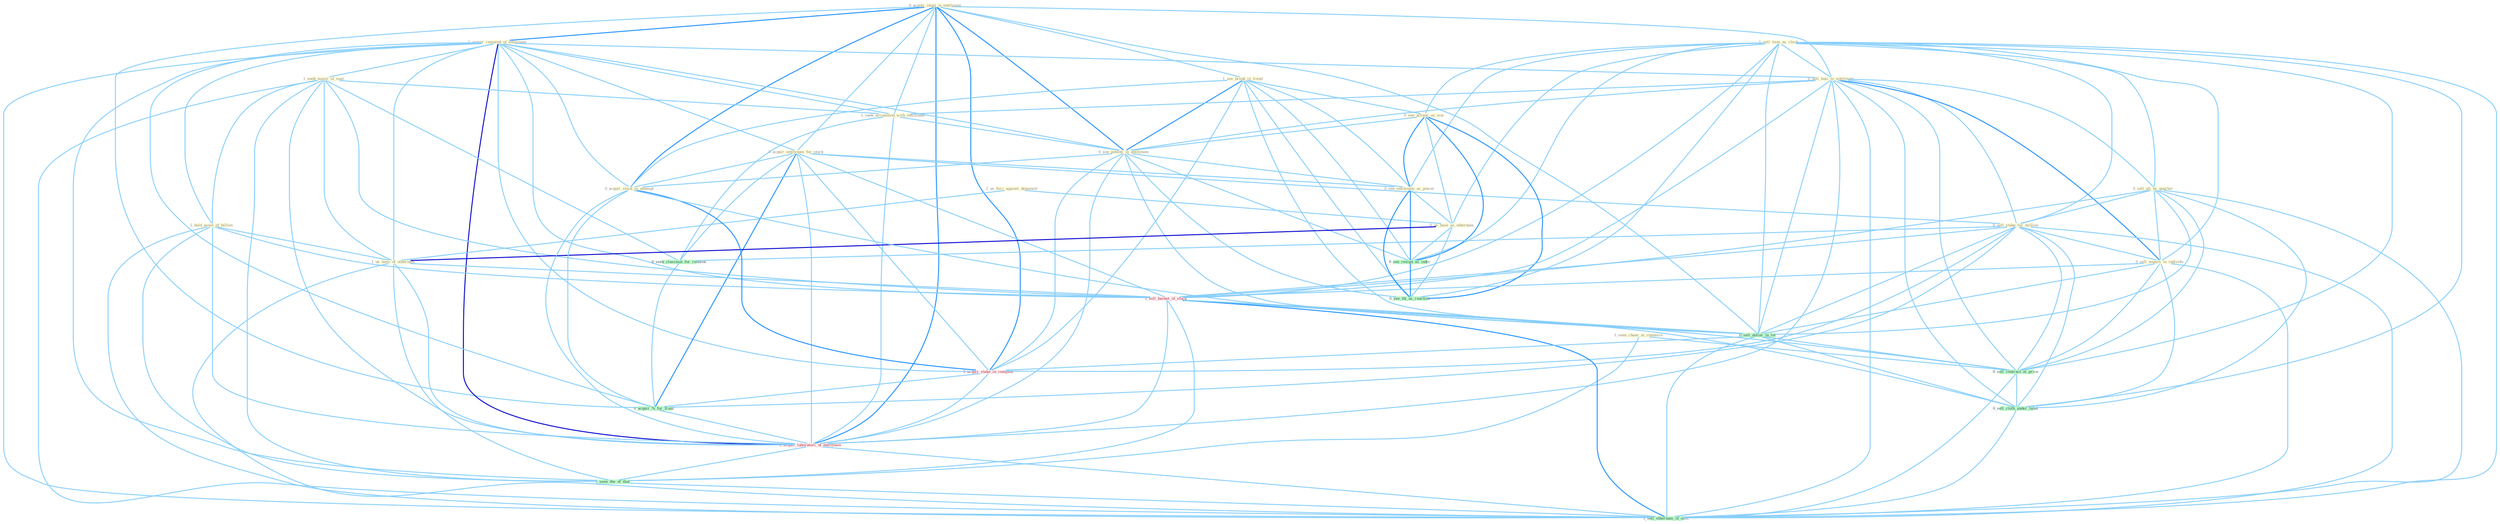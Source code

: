 Graph G{ 
    node
    [shape=polygon,style=filled,width=.5,height=.06,color="#BDFCC9",fixedsize=true,fontsize=4,
    fontcolor="#2f4f4f"];
    {node
    [color="#ffffe0", fontcolor="#8b7d6b"] "0_acquir_imag_in_entitynam " "1_acquir_remaind_of_entitynam " "1_see_break_in_trend " "1_sell_item_as_clock " "1_us_forc_against_demonstr " "1_seek_major_of_seat " "0_acquir_entitynam_for_stock " "0_see_allianc_as_wai " "0_sell_busi_to_entitynam " "1_seek_accommod_with_entitynam " "0_sell_all_by_quarter " "0_sell_stake_for_million " "1_hold_asset_of_billion " "0_see_potenti_in_entitynam " "0_see_entitynam_as_power " "0_us_base_as_othernum " "1_us_base_of_othernum " "0_sell_annuiti_to_individu " "0_acquir_stock_in_attempt " "1_seen_chanc_at_commiss "}
{node [color="#fff0f5", fontcolor="#b22222"] "1_sell_basket_of_stock " "1_acquir_stake_in_compani " "1_acquir_laboratori_of_entitynam "}
edge [color="#B0E2FF"];

	"0_acquir_imag_in_entitynam " -- "1_acquir_remaind_of_entitynam " [w="2", color="#1e90ff" , len=0.8];
	"0_acquir_imag_in_entitynam " -- "1_see_break_in_trend " [w="1", color="#87cefa" ];
	"0_acquir_imag_in_entitynam " -- "0_acquir_entitynam_for_stock " [w="1", color="#87cefa" ];
	"0_acquir_imag_in_entitynam " -- "0_sell_busi_to_entitynam " [w="1", color="#87cefa" ];
	"0_acquir_imag_in_entitynam " -- "1_seek_accommod_with_entitynam " [w="1", color="#87cefa" ];
	"0_acquir_imag_in_entitynam " -- "0_see_potenti_in_entitynam " [w="2", color="#1e90ff" , len=0.8];
	"0_acquir_imag_in_entitynam " -- "0_acquir_stock_in_attempt " [w="2", color="#1e90ff" , len=0.8];
	"0_acquir_imag_in_entitynam " -- "0_sell_dollar_in_lot " [w="1", color="#87cefa" ];
	"0_acquir_imag_in_entitynam " -- "1_acquir_stake_in_compani " [w="2", color="#1e90ff" , len=0.8];
	"0_acquir_imag_in_entitynam " -- "0_acquir_%_for_franc " [w="1", color="#87cefa" ];
	"0_acquir_imag_in_entitynam " -- "1_acquir_laboratori_of_entitynam " [w="2", color="#1e90ff" , len=0.8];
	"1_acquir_remaind_of_entitynam " -- "1_seek_major_of_seat " [w="1", color="#87cefa" ];
	"1_acquir_remaind_of_entitynam " -- "0_acquir_entitynam_for_stock " [w="1", color="#87cefa" ];
	"1_acquir_remaind_of_entitynam " -- "0_sell_busi_to_entitynam " [w="1", color="#87cefa" ];
	"1_acquir_remaind_of_entitynam " -- "1_seek_accommod_with_entitynam " [w="1", color="#87cefa" ];
	"1_acquir_remaind_of_entitynam " -- "1_hold_asset_of_billion " [w="1", color="#87cefa" ];
	"1_acquir_remaind_of_entitynam " -- "0_see_potenti_in_entitynam " [w="1", color="#87cefa" ];
	"1_acquir_remaind_of_entitynam " -- "1_us_base_of_othernum " [w="1", color="#87cefa" ];
	"1_acquir_remaind_of_entitynam " -- "0_acquir_stock_in_attempt " [w="1", color="#87cefa" ];
	"1_acquir_remaind_of_entitynam " -- "1_sell_basket_of_stock " [w="1", color="#87cefa" ];
	"1_acquir_remaind_of_entitynam " -- "1_acquir_stake_in_compani " [w="1", color="#87cefa" ];
	"1_acquir_remaind_of_entitynam " -- "0_acquir_%_for_franc " [w="1", color="#87cefa" ];
	"1_acquir_remaind_of_entitynam " -- "1_acquir_laboratori_of_entitynam " [w="3", color="#0000cd" , len=0.6];
	"1_acquir_remaind_of_entitynam " -- "1_seen_the_of_that " [w="1", color="#87cefa" ];
	"1_acquir_remaind_of_entitynam " -- "1_sell_othernum_of_offic " [w="1", color="#87cefa" ];
	"1_see_break_in_trend " -- "0_see_allianc_as_wai " [w="1", color="#87cefa" ];
	"1_see_break_in_trend " -- "0_see_potenti_in_entitynam " [w="2", color="#1e90ff" , len=0.8];
	"1_see_break_in_trend " -- "0_see_entitynam_as_power " [w="1", color="#87cefa" ];
	"1_see_break_in_trend " -- "0_acquir_stock_in_attempt " [w="1", color="#87cefa" ];
	"1_see_break_in_trend " -- "0_sell_dollar_in_lot " [w="1", color="#87cefa" ];
	"1_see_break_in_trend " -- "0_see_resign_as_indic " [w="1", color="#87cefa" ];
	"1_see_break_in_trend " -- "1_acquir_stake_in_compani " [w="1", color="#87cefa" ];
	"1_see_break_in_trend " -- "0_see_thi_as_reaction " [w="1", color="#87cefa" ];
	"1_sell_item_as_clock " -- "0_see_allianc_as_wai " [w="1", color="#87cefa" ];
	"1_sell_item_as_clock " -- "0_sell_busi_to_entitynam " [w="1", color="#87cefa" ];
	"1_sell_item_as_clock " -- "0_sell_all_by_quarter " [w="1", color="#87cefa" ];
	"1_sell_item_as_clock " -- "0_sell_stake_for_million " [w="1", color="#87cefa" ];
	"1_sell_item_as_clock " -- "0_see_entitynam_as_power " [w="1", color="#87cefa" ];
	"1_sell_item_as_clock " -- "0_us_base_as_othernum " [w="1", color="#87cefa" ];
	"1_sell_item_as_clock " -- "0_sell_annuiti_to_individu " [w="1", color="#87cefa" ];
	"1_sell_item_as_clock " -- "1_sell_basket_of_stock " [w="1", color="#87cefa" ];
	"1_sell_item_as_clock " -- "0_sell_dollar_in_lot " [w="1", color="#87cefa" ];
	"1_sell_item_as_clock " -- "0_see_resign_as_indic " [w="1", color="#87cefa" ];
	"1_sell_item_as_clock " -- "0_sell_contract_at_price " [w="1", color="#87cefa" ];
	"1_sell_item_as_clock " -- "0_sell_cloth_under_label " [w="1", color="#87cefa" ];
	"1_sell_item_as_clock " -- "1_sell_othernum_of_offic " [w="1", color="#87cefa" ];
	"1_sell_item_as_clock " -- "0_see_thi_as_reaction " [w="1", color="#87cefa" ];
	"1_us_forc_against_demonstr " -- "0_us_base_as_othernum " [w="1", color="#87cefa" ];
	"1_us_forc_against_demonstr " -- "1_us_base_of_othernum " [w="1", color="#87cefa" ];
	"1_seek_major_of_seat " -- "1_seek_accommod_with_entitynam " [w="1", color="#87cefa" ];
	"1_seek_major_of_seat " -- "1_hold_asset_of_billion " [w="1", color="#87cefa" ];
	"1_seek_major_of_seat " -- "1_us_base_of_othernum " [w="1", color="#87cefa" ];
	"1_seek_major_of_seat " -- "0_seek_classmat_for_reunion " [w="1", color="#87cefa" ];
	"1_seek_major_of_seat " -- "1_sell_basket_of_stock " [w="1", color="#87cefa" ];
	"1_seek_major_of_seat " -- "1_acquir_laboratori_of_entitynam " [w="1", color="#87cefa" ];
	"1_seek_major_of_seat " -- "1_seen_the_of_that " [w="1", color="#87cefa" ];
	"1_seek_major_of_seat " -- "1_sell_othernum_of_offic " [w="1", color="#87cefa" ];
	"0_acquir_entitynam_for_stock " -- "0_sell_stake_for_million " [w="1", color="#87cefa" ];
	"0_acquir_entitynam_for_stock " -- "0_see_entitynam_as_power " [w="1", color="#87cefa" ];
	"0_acquir_entitynam_for_stock " -- "0_acquir_stock_in_attempt " [w="1", color="#87cefa" ];
	"0_acquir_entitynam_for_stock " -- "0_seek_classmat_for_reunion " [w="1", color="#87cefa" ];
	"0_acquir_entitynam_for_stock " -- "1_sell_basket_of_stock " [w="1", color="#87cefa" ];
	"0_acquir_entitynam_for_stock " -- "1_acquir_stake_in_compani " [w="1", color="#87cefa" ];
	"0_acquir_entitynam_for_stock " -- "0_acquir_%_for_franc " [w="2", color="#1e90ff" , len=0.8];
	"0_acquir_entitynam_for_stock " -- "1_acquir_laboratori_of_entitynam " [w="1", color="#87cefa" ];
	"0_see_allianc_as_wai " -- "0_see_potenti_in_entitynam " [w="1", color="#87cefa" ];
	"0_see_allianc_as_wai " -- "0_see_entitynam_as_power " [w="2", color="#1e90ff" , len=0.8];
	"0_see_allianc_as_wai " -- "0_us_base_as_othernum " [w="1", color="#87cefa" ];
	"0_see_allianc_as_wai " -- "0_see_resign_as_indic " [w="2", color="#1e90ff" , len=0.8];
	"0_see_allianc_as_wai " -- "0_see_thi_as_reaction " [w="2", color="#1e90ff" , len=0.8];
	"0_sell_busi_to_entitynam " -- "1_seek_accommod_with_entitynam " [w="1", color="#87cefa" ];
	"0_sell_busi_to_entitynam " -- "0_sell_all_by_quarter " [w="1", color="#87cefa" ];
	"0_sell_busi_to_entitynam " -- "0_sell_stake_for_million " [w="1", color="#87cefa" ];
	"0_sell_busi_to_entitynam " -- "0_see_potenti_in_entitynam " [w="1", color="#87cefa" ];
	"0_sell_busi_to_entitynam " -- "0_sell_annuiti_to_individu " [w="2", color="#1e90ff" , len=0.8];
	"0_sell_busi_to_entitynam " -- "1_sell_basket_of_stock " [w="1", color="#87cefa" ];
	"0_sell_busi_to_entitynam " -- "0_sell_dollar_in_lot " [w="1", color="#87cefa" ];
	"0_sell_busi_to_entitynam " -- "0_sell_contract_at_price " [w="1", color="#87cefa" ];
	"0_sell_busi_to_entitynam " -- "1_acquir_laboratori_of_entitynam " [w="1", color="#87cefa" ];
	"0_sell_busi_to_entitynam " -- "0_sell_cloth_under_label " [w="1", color="#87cefa" ];
	"0_sell_busi_to_entitynam " -- "1_sell_othernum_of_offic " [w="1", color="#87cefa" ];
	"1_seek_accommod_with_entitynam " -- "0_see_potenti_in_entitynam " [w="1", color="#87cefa" ];
	"1_seek_accommod_with_entitynam " -- "0_seek_classmat_for_reunion " [w="1", color="#87cefa" ];
	"1_seek_accommod_with_entitynam " -- "1_acquir_laboratori_of_entitynam " [w="1", color="#87cefa" ];
	"0_sell_all_by_quarter " -- "0_sell_stake_for_million " [w="1", color="#87cefa" ];
	"0_sell_all_by_quarter " -- "0_sell_annuiti_to_individu " [w="1", color="#87cefa" ];
	"0_sell_all_by_quarter " -- "1_sell_basket_of_stock " [w="1", color="#87cefa" ];
	"0_sell_all_by_quarter " -- "0_sell_dollar_in_lot " [w="1", color="#87cefa" ];
	"0_sell_all_by_quarter " -- "0_sell_contract_at_price " [w="1", color="#87cefa" ];
	"0_sell_all_by_quarter " -- "0_sell_cloth_under_label " [w="1", color="#87cefa" ];
	"0_sell_all_by_quarter " -- "1_sell_othernum_of_offic " [w="1", color="#87cefa" ];
	"0_sell_stake_for_million " -- "0_sell_annuiti_to_individu " [w="1", color="#87cefa" ];
	"0_sell_stake_for_million " -- "0_seek_classmat_for_reunion " [w="1", color="#87cefa" ];
	"0_sell_stake_for_million " -- "1_sell_basket_of_stock " [w="1", color="#87cefa" ];
	"0_sell_stake_for_million " -- "0_sell_dollar_in_lot " [w="1", color="#87cefa" ];
	"0_sell_stake_for_million " -- "1_acquir_stake_in_compani " [w="1", color="#87cefa" ];
	"0_sell_stake_for_million " -- "0_acquir_%_for_franc " [w="1", color="#87cefa" ];
	"0_sell_stake_for_million " -- "0_sell_contract_at_price " [w="1", color="#87cefa" ];
	"0_sell_stake_for_million " -- "0_sell_cloth_under_label " [w="1", color="#87cefa" ];
	"0_sell_stake_for_million " -- "1_sell_othernum_of_offic " [w="1", color="#87cefa" ];
	"1_hold_asset_of_billion " -- "1_us_base_of_othernum " [w="1", color="#87cefa" ];
	"1_hold_asset_of_billion " -- "1_sell_basket_of_stock " [w="1", color="#87cefa" ];
	"1_hold_asset_of_billion " -- "1_acquir_laboratori_of_entitynam " [w="1", color="#87cefa" ];
	"1_hold_asset_of_billion " -- "1_seen_the_of_that " [w="1", color="#87cefa" ];
	"1_hold_asset_of_billion " -- "1_sell_othernum_of_offic " [w="1", color="#87cefa" ];
	"0_see_potenti_in_entitynam " -- "0_see_entitynam_as_power " [w="1", color="#87cefa" ];
	"0_see_potenti_in_entitynam " -- "0_acquir_stock_in_attempt " [w="1", color="#87cefa" ];
	"0_see_potenti_in_entitynam " -- "0_sell_dollar_in_lot " [w="1", color="#87cefa" ];
	"0_see_potenti_in_entitynam " -- "0_see_resign_as_indic " [w="1", color="#87cefa" ];
	"0_see_potenti_in_entitynam " -- "1_acquir_stake_in_compani " [w="1", color="#87cefa" ];
	"0_see_potenti_in_entitynam " -- "1_acquir_laboratori_of_entitynam " [w="1", color="#87cefa" ];
	"0_see_potenti_in_entitynam " -- "0_see_thi_as_reaction " [w="1", color="#87cefa" ];
	"0_see_entitynam_as_power " -- "0_us_base_as_othernum " [w="1", color="#87cefa" ];
	"0_see_entitynam_as_power " -- "0_see_resign_as_indic " [w="2", color="#1e90ff" , len=0.8];
	"0_see_entitynam_as_power " -- "0_see_thi_as_reaction " [w="2", color="#1e90ff" , len=0.8];
	"0_us_base_as_othernum " -- "1_us_base_of_othernum " [w="3", color="#0000cd" , len=0.6];
	"0_us_base_as_othernum " -- "0_see_resign_as_indic " [w="1", color="#87cefa" ];
	"0_us_base_as_othernum " -- "0_see_thi_as_reaction " [w="1", color="#87cefa" ];
	"1_us_base_of_othernum " -- "1_sell_basket_of_stock " [w="1", color="#87cefa" ];
	"1_us_base_of_othernum " -- "1_acquir_laboratori_of_entitynam " [w="1", color="#87cefa" ];
	"1_us_base_of_othernum " -- "1_seen_the_of_that " [w="1", color="#87cefa" ];
	"1_us_base_of_othernum " -- "1_sell_othernum_of_offic " [w="1", color="#87cefa" ];
	"0_sell_annuiti_to_individu " -- "1_sell_basket_of_stock " [w="1", color="#87cefa" ];
	"0_sell_annuiti_to_individu " -- "0_sell_dollar_in_lot " [w="1", color="#87cefa" ];
	"0_sell_annuiti_to_individu " -- "0_sell_contract_at_price " [w="1", color="#87cefa" ];
	"0_sell_annuiti_to_individu " -- "0_sell_cloth_under_label " [w="1", color="#87cefa" ];
	"0_sell_annuiti_to_individu " -- "1_sell_othernum_of_offic " [w="1", color="#87cefa" ];
	"0_acquir_stock_in_attempt " -- "0_sell_dollar_in_lot " [w="1", color="#87cefa" ];
	"0_acquir_stock_in_attempt " -- "1_acquir_stake_in_compani " [w="2", color="#1e90ff" , len=0.8];
	"0_acquir_stock_in_attempt " -- "0_acquir_%_for_franc " [w="1", color="#87cefa" ];
	"0_acquir_stock_in_attempt " -- "1_acquir_laboratori_of_entitynam " [w="1", color="#87cefa" ];
	"1_seen_chanc_at_commiss " -- "0_sell_contract_at_price " [w="1", color="#87cefa" ];
	"1_seen_chanc_at_commiss " -- "1_seen_the_of_that " [w="1", color="#87cefa" ];
	"0_seek_classmat_for_reunion " -- "0_acquir_%_for_franc " [w="1", color="#87cefa" ];
	"1_sell_basket_of_stock " -- "0_sell_dollar_in_lot " [w="1", color="#87cefa" ];
	"1_sell_basket_of_stock " -- "0_sell_contract_at_price " [w="1", color="#87cefa" ];
	"1_sell_basket_of_stock " -- "1_acquir_laboratori_of_entitynam " [w="1", color="#87cefa" ];
	"1_sell_basket_of_stock " -- "0_sell_cloth_under_label " [w="1", color="#87cefa" ];
	"1_sell_basket_of_stock " -- "1_seen_the_of_that " [w="1", color="#87cefa" ];
	"1_sell_basket_of_stock " -- "1_sell_othernum_of_offic " [w="2", color="#1e90ff" , len=0.8];
	"0_sell_dollar_in_lot " -- "1_acquir_stake_in_compani " [w="1", color="#87cefa" ];
	"0_sell_dollar_in_lot " -- "0_sell_contract_at_price " [w="1", color="#87cefa" ];
	"0_sell_dollar_in_lot " -- "0_sell_cloth_under_label " [w="1", color="#87cefa" ];
	"0_sell_dollar_in_lot " -- "1_sell_othernum_of_offic " [w="1", color="#87cefa" ];
	"0_see_resign_as_indic " -- "0_see_thi_as_reaction " [w="2", color="#1e90ff" , len=0.8];
	"1_acquir_stake_in_compani " -- "0_acquir_%_for_franc " [w="1", color="#87cefa" ];
	"1_acquir_stake_in_compani " -- "1_acquir_laboratori_of_entitynam " [w="1", color="#87cefa" ];
	"0_acquir_%_for_franc " -- "1_acquir_laboratori_of_entitynam " [w="1", color="#87cefa" ];
	"0_sell_contract_at_price " -- "0_sell_cloth_under_label " [w="1", color="#87cefa" ];
	"0_sell_contract_at_price " -- "1_sell_othernum_of_offic " [w="1", color="#87cefa" ];
	"1_acquir_laboratori_of_entitynam " -- "1_seen_the_of_that " [w="1", color="#87cefa" ];
	"1_acquir_laboratori_of_entitynam " -- "1_sell_othernum_of_offic " [w="1", color="#87cefa" ];
	"0_sell_cloth_under_label " -- "1_sell_othernum_of_offic " [w="1", color="#87cefa" ];
	"1_seen_the_of_that " -- "1_sell_othernum_of_offic " [w="1", color="#87cefa" ];
}